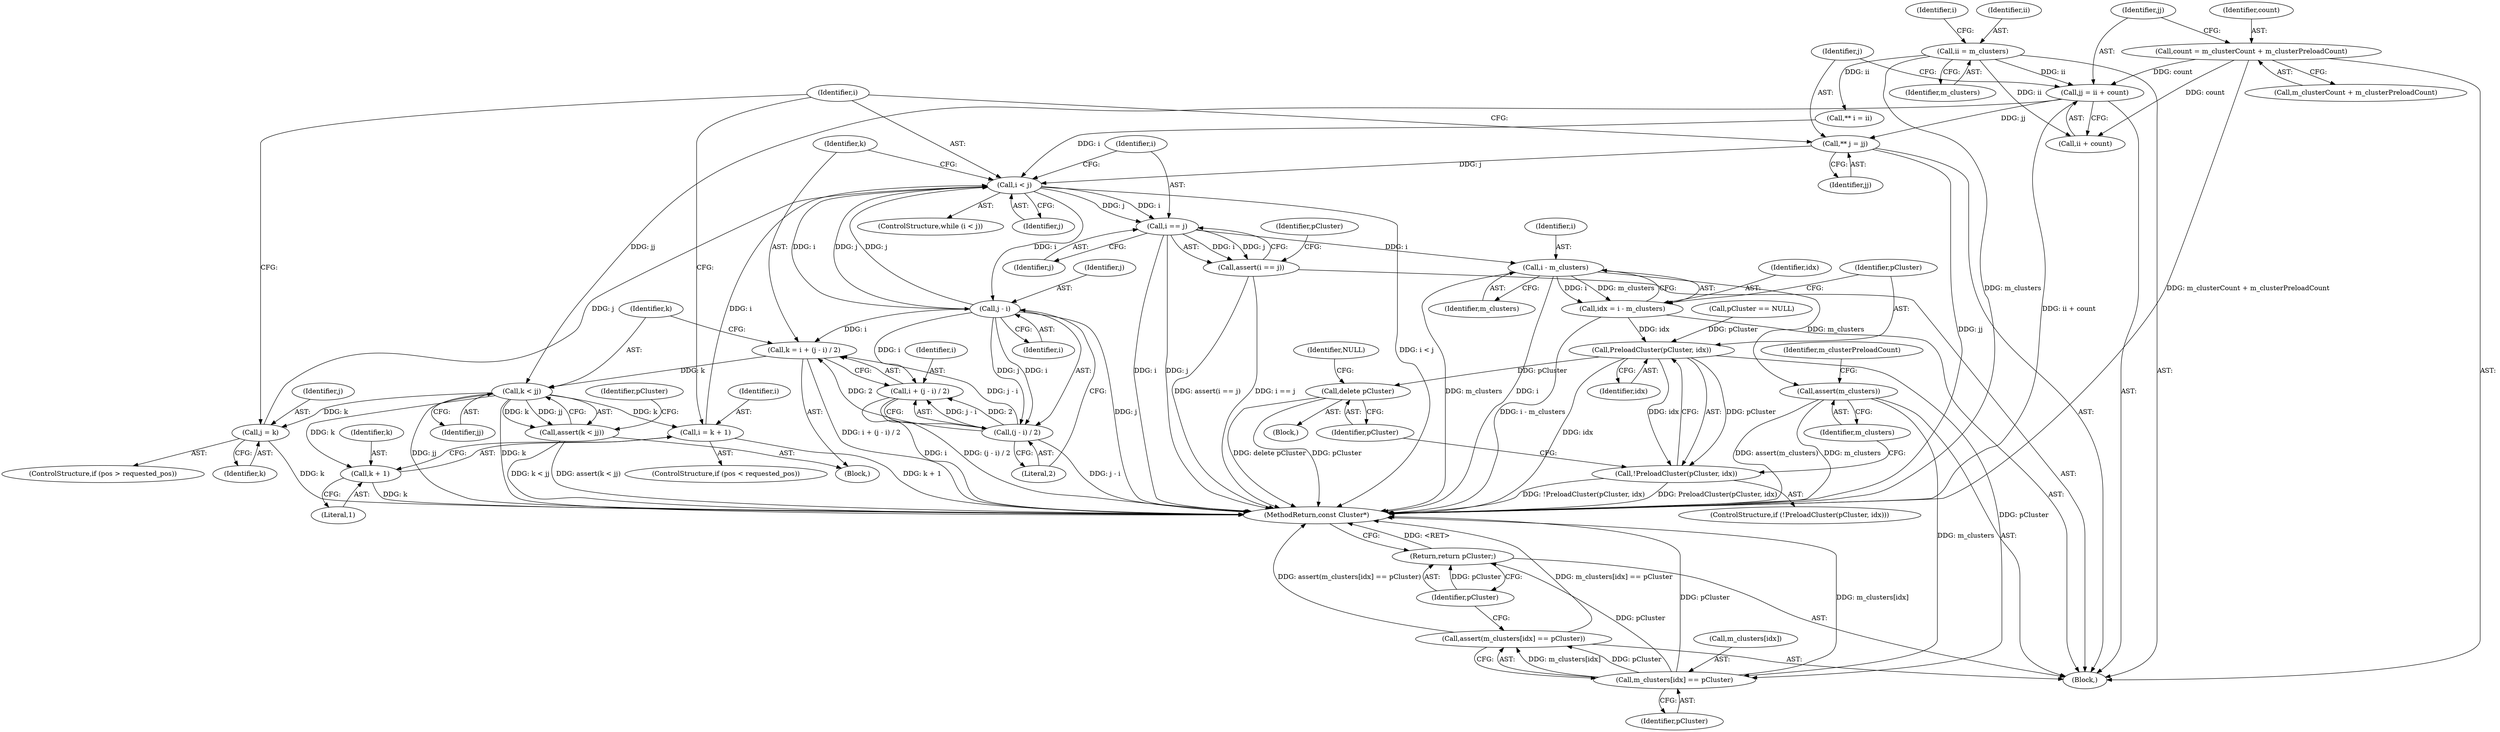 digraph "0_Android_cc274e2abe8b2a6698a5c47d8aa4bb45f1f9538d_10@integer" {
"1000122" [label="(Call,jj = ii + count)"];
"1000109" [label="(Call,ii = m_clusters)"];
"1000117" [label="(Call,count = m_clusterCount + m_clusterPreloadCount)"];
"1000128" [label="(Call,** j = jj)"];
"1000132" [label="(Call,i < j)"];
"1000141" [label="(Call,j - i)"];
"1000136" [label="(Call,k = i + (j - i) / 2)"];
"1000146" [label="(Call,k < jj)"];
"1000145" [label="(Call,assert(k < jj))"];
"1000167" [label="(Call,i = k + 1)"];
"1000169" [label="(Call,k + 1)"];
"1000177" [label="(Call,j = k)"];
"1000138" [label="(Call,i + (j - i) / 2)"];
"1000140" [label="(Call,(j - i) / 2)"];
"1000184" [label="(Call,i == j)"];
"1000183" [label="(Call,assert(i == j))"];
"1000203" [label="(Call,i - m_clusters)"];
"1000201" [label="(Call,idx = i - m_clusters)"];
"1000208" [label="(Call,PreloadCluster(pCluster, idx))"];
"1000207" [label="(Call,!PreloadCluster(pCluster, idx))"];
"1000212" [label="(Call,delete pCluster)"];
"1000223" [label="(Call,m_clusters[idx] == pCluster)"];
"1000222" [label="(Call,assert(m_clusters[idx] == pCluster))"];
"1000228" [label="(Return,return pCluster;)"];
"1000216" [label="(Call,assert(m_clusters))"];
"1000133" [label="(Identifier,i)"];
"1000140" [label="(Call,(j - i) / 2)"];
"1000110" [label="(Identifier,ii)"];
"1000129" [label="(Identifier,j)"];
"1000177" [label="(Call,j = k)"];
"1000148" [label="(Identifier,jj)"];
"1000117" [label="(Call,count = m_clusterCount + m_clusterPreloadCount)"];
"1000109" [label="(Call,ii = m_clusters)"];
"1000167" [label="(Call,i = k + 1)"];
"1000170" [label="(Identifier,k)"];
"1000102" [label="(Block,)"];
"1000128" [label="(Call,** j = jj)"];
"1000136" [label="(Call,k = i + (j - i) / 2)"];
"1000113" [label="(Call,** i = ii)"];
"1000203" [label="(Call,i - m_clusters)"];
"1000228" [label="(Return,return pCluster;)"];
"1000147" [label="(Identifier,k)"];
"1000216" [label="(Call,assert(m_clusters))"];
"1000139" [label="(Identifier,i)"];
"1000142" [label="(Identifier,j)"];
"1000223" [label="(Call,m_clusters[idx] == pCluster)"];
"1000213" [label="(Identifier,pCluster)"];
"1000211" [label="(Block,)"];
"1000138" [label="(Call,i + (j - i) / 2)"];
"1000145" [label="(Call,assert(k < jj))"];
"1000171" [label="(Literal,1)"];
"1000130" [label="(Identifier,jj)"];
"1000179" [label="(Identifier,k)"];
"1000215" [label="(Identifier,NULL)"];
"1000169" [label="(Call,k + 1)"];
"1000202" [label="(Identifier,idx)"];
"1000119" [label="(Call,m_clusterCount + m_clusterPreloadCount)"];
"1000217" [label="(Identifier,m_clusters)"];
"1000183" [label="(Call,assert(i == j))"];
"1000144" [label="(Literal,2)"];
"1000122" [label="(Call,jj = ii + count)"];
"1000230" [label="(MethodReturn,const Cluster*)"];
"1000188" [label="(Identifier,pCluster)"];
"1000204" [label="(Identifier,i)"];
"1000168" [label="(Identifier,i)"];
"1000146" [label="(Call,k < jj)"];
"1000212" [label="(Call,delete pCluster)"];
"1000224" [label="(Call,m_clusters[idx])"];
"1000114" [label="(Identifier,i)"];
"1000210" [label="(Identifier,idx)"];
"1000135" [label="(Block,)"];
"1000132" [label="(Call,i < j)"];
"1000124" [label="(Call,ii + count)"];
"1000118" [label="(Identifier,count)"];
"1000201" [label="(Call,idx = i - m_clusters)"];
"1000220" [label="(Identifier,m_clusterPreloadCount)"];
"1000163" [label="(ControlStructure,if (pos < requested_pos))"];
"1000186" [label="(Identifier,j)"];
"1000185" [label="(Identifier,i)"];
"1000173" [label="(ControlStructure,if (pos > requested_pos))"];
"1000222" [label="(Call,assert(m_clusters[idx] == pCluster))"];
"1000131" [label="(ControlStructure,while (i < j))"];
"1000209" [label="(Identifier,pCluster)"];
"1000178" [label="(Identifier,j)"];
"1000207" [label="(Call,!PreloadCluster(pCluster, idx))"];
"1000111" [label="(Identifier,m_clusters)"];
"1000150" [label="(Identifier,pCluster)"];
"1000195" [label="(Call,pCluster == NULL)"];
"1000206" [label="(ControlStructure,if (!PreloadCluster(pCluster, idx)))"];
"1000229" [label="(Identifier,pCluster)"];
"1000205" [label="(Identifier,m_clusters)"];
"1000208" [label="(Call,PreloadCluster(pCluster, idx))"];
"1000141" [label="(Call,j - i)"];
"1000123" [label="(Identifier,jj)"];
"1000227" [label="(Identifier,pCluster)"];
"1000134" [label="(Identifier,j)"];
"1000137" [label="(Identifier,k)"];
"1000143" [label="(Identifier,i)"];
"1000184" [label="(Call,i == j)"];
"1000122" -> "1000102"  [label="AST: "];
"1000122" -> "1000124"  [label="CFG: "];
"1000123" -> "1000122"  [label="AST: "];
"1000124" -> "1000122"  [label="AST: "];
"1000129" -> "1000122"  [label="CFG: "];
"1000122" -> "1000230"  [label="DDG: ii + count"];
"1000109" -> "1000122"  [label="DDG: ii"];
"1000117" -> "1000122"  [label="DDG: count"];
"1000122" -> "1000128"  [label="DDG: jj"];
"1000122" -> "1000146"  [label="DDG: jj"];
"1000109" -> "1000102"  [label="AST: "];
"1000109" -> "1000111"  [label="CFG: "];
"1000110" -> "1000109"  [label="AST: "];
"1000111" -> "1000109"  [label="AST: "];
"1000114" -> "1000109"  [label="CFG: "];
"1000109" -> "1000230"  [label="DDG: m_clusters"];
"1000109" -> "1000113"  [label="DDG: ii"];
"1000109" -> "1000124"  [label="DDG: ii"];
"1000117" -> "1000102"  [label="AST: "];
"1000117" -> "1000119"  [label="CFG: "];
"1000118" -> "1000117"  [label="AST: "];
"1000119" -> "1000117"  [label="AST: "];
"1000123" -> "1000117"  [label="CFG: "];
"1000117" -> "1000230"  [label="DDG: m_clusterCount + m_clusterPreloadCount"];
"1000117" -> "1000124"  [label="DDG: count"];
"1000128" -> "1000102"  [label="AST: "];
"1000128" -> "1000130"  [label="CFG: "];
"1000129" -> "1000128"  [label="AST: "];
"1000130" -> "1000128"  [label="AST: "];
"1000133" -> "1000128"  [label="CFG: "];
"1000128" -> "1000230"  [label="DDG: jj"];
"1000128" -> "1000132"  [label="DDG: j"];
"1000132" -> "1000131"  [label="AST: "];
"1000132" -> "1000134"  [label="CFG: "];
"1000133" -> "1000132"  [label="AST: "];
"1000134" -> "1000132"  [label="AST: "];
"1000137" -> "1000132"  [label="CFG: "];
"1000185" -> "1000132"  [label="CFG: "];
"1000132" -> "1000230"  [label="DDG: i < j"];
"1000167" -> "1000132"  [label="DDG: i"];
"1000113" -> "1000132"  [label="DDG: i"];
"1000141" -> "1000132"  [label="DDG: i"];
"1000141" -> "1000132"  [label="DDG: j"];
"1000177" -> "1000132"  [label="DDG: j"];
"1000132" -> "1000141"  [label="DDG: j"];
"1000132" -> "1000141"  [label="DDG: i"];
"1000132" -> "1000184"  [label="DDG: i"];
"1000132" -> "1000184"  [label="DDG: j"];
"1000141" -> "1000140"  [label="AST: "];
"1000141" -> "1000143"  [label="CFG: "];
"1000142" -> "1000141"  [label="AST: "];
"1000143" -> "1000141"  [label="AST: "];
"1000144" -> "1000141"  [label="CFG: "];
"1000141" -> "1000230"  [label="DDG: j"];
"1000141" -> "1000136"  [label="DDG: i"];
"1000141" -> "1000138"  [label="DDG: i"];
"1000141" -> "1000140"  [label="DDG: j"];
"1000141" -> "1000140"  [label="DDG: i"];
"1000136" -> "1000135"  [label="AST: "];
"1000136" -> "1000138"  [label="CFG: "];
"1000137" -> "1000136"  [label="AST: "];
"1000138" -> "1000136"  [label="AST: "];
"1000147" -> "1000136"  [label="CFG: "];
"1000136" -> "1000230"  [label="DDG: i + (j - i) / 2"];
"1000140" -> "1000136"  [label="DDG: j - i"];
"1000140" -> "1000136"  [label="DDG: 2"];
"1000136" -> "1000146"  [label="DDG: k"];
"1000146" -> "1000145"  [label="AST: "];
"1000146" -> "1000148"  [label="CFG: "];
"1000147" -> "1000146"  [label="AST: "];
"1000148" -> "1000146"  [label="AST: "];
"1000145" -> "1000146"  [label="CFG: "];
"1000146" -> "1000230"  [label="DDG: jj"];
"1000146" -> "1000230"  [label="DDG: k"];
"1000146" -> "1000145"  [label="DDG: k"];
"1000146" -> "1000145"  [label="DDG: jj"];
"1000146" -> "1000167"  [label="DDG: k"];
"1000146" -> "1000169"  [label="DDG: k"];
"1000146" -> "1000177"  [label="DDG: k"];
"1000145" -> "1000135"  [label="AST: "];
"1000150" -> "1000145"  [label="CFG: "];
"1000145" -> "1000230"  [label="DDG: assert(k < jj)"];
"1000145" -> "1000230"  [label="DDG: k < jj"];
"1000167" -> "1000163"  [label="AST: "];
"1000167" -> "1000169"  [label="CFG: "];
"1000168" -> "1000167"  [label="AST: "];
"1000169" -> "1000167"  [label="AST: "];
"1000133" -> "1000167"  [label="CFG: "];
"1000167" -> "1000230"  [label="DDG: k + 1"];
"1000169" -> "1000171"  [label="CFG: "];
"1000170" -> "1000169"  [label="AST: "];
"1000171" -> "1000169"  [label="AST: "];
"1000169" -> "1000230"  [label="DDG: k"];
"1000177" -> "1000173"  [label="AST: "];
"1000177" -> "1000179"  [label="CFG: "];
"1000178" -> "1000177"  [label="AST: "];
"1000179" -> "1000177"  [label="AST: "];
"1000133" -> "1000177"  [label="CFG: "];
"1000177" -> "1000230"  [label="DDG: k"];
"1000138" -> "1000140"  [label="CFG: "];
"1000139" -> "1000138"  [label="AST: "];
"1000140" -> "1000138"  [label="AST: "];
"1000138" -> "1000230"  [label="DDG: i"];
"1000138" -> "1000230"  [label="DDG: (j - i) / 2"];
"1000140" -> "1000138"  [label="DDG: j - i"];
"1000140" -> "1000138"  [label="DDG: 2"];
"1000140" -> "1000144"  [label="CFG: "];
"1000144" -> "1000140"  [label="AST: "];
"1000140" -> "1000230"  [label="DDG: j - i"];
"1000184" -> "1000183"  [label="AST: "];
"1000184" -> "1000186"  [label="CFG: "];
"1000185" -> "1000184"  [label="AST: "];
"1000186" -> "1000184"  [label="AST: "];
"1000183" -> "1000184"  [label="CFG: "];
"1000184" -> "1000230"  [label="DDG: i"];
"1000184" -> "1000230"  [label="DDG: j"];
"1000184" -> "1000183"  [label="DDG: i"];
"1000184" -> "1000183"  [label="DDG: j"];
"1000184" -> "1000203"  [label="DDG: i"];
"1000183" -> "1000102"  [label="AST: "];
"1000188" -> "1000183"  [label="CFG: "];
"1000183" -> "1000230"  [label="DDG: i == j"];
"1000183" -> "1000230"  [label="DDG: assert(i == j)"];
"1000203" -> "1000201"  [label="AST: "];
"1000203" -> "1000205"  [label="CFG: "];
"1000204" -> "1000203"  [label="AST: "];
"1000205" -> "1000203"  [label="AST: "];
"1000201" -> "1000203"  [label="CFG: "];
"1000203" -> "1000230"  [label="DDG: m_clusters"];
"1000203" -> "1000230"  [label="DDG: i"];
"1000203" -> "1000201"  [label="DDG: i"];
"1000203" -> "1000201"  [label="DDG: m_clusters"];
"1000203" -> "1000216"  [label="DDG: m_clusters"];
"1000201" -> "1000102"  [label="AST: "];
"1000202" -> "1000201"  [label="AST: "];
"1000209" -> "1000201"  [label="CFG: "];
"1000201" -> "1000230"  [label="DDG: i - m_clusters"];
"1000201" -> "1000208"  [label="DDG: idx"];
"1000208" -> "1000207"  [label="AST: "];
"1000208" -> "1000210"  [label="CFG: "];
"1000209" -> "1000208"  [label="AST: "];
"1000210" -> "1000208"  [label="AST: "];
"1000207" -> "1000208"  [label="CFG: "];
"1000208" -> "1000230"  [label="DDG: idx"];
"1000208" -> "1000207"  [label="DDG: pCluster"];
"1000208" -> "1000207"  [label="DDG: idx"];
"1000195" -> "1000208"  [label="DDG: pCluster"];
"1000208" -> "1000212"  [label="DDG: pCluster"];
"1000208" -> "1000223"  [label="DDG: pCluster"];
"1000207" -> "1000206"  [label="AST: "];
"1000213" -> "1000207"  [label="CFG: "];
"1000217" -> "1000207"  [label="CFG: "];
"1000207" -> "1000230"  [label="DDG: PreloadCluster(pCluster, idx)"];
"1000207" -> "1000230"  [label="DDG: !PreloadCluster(pCluster, idx)"];
"1000212" -> "1000211"  [label="AST: "];
"1000212" -> "1000213"  [label="CFG: "];
"1000213" -> "1000212"  [label="AST: "];
"1000215" -> "1000212"  [label="CFG: "];
"1000212" -> "1000230"  [label="DDG: delete pCluster"];
"1000212" -> "1000230"  [label="DDG: pCluster"];
"1000223" -> "1000222"  [label="AST: "];
"1000223" -> "1000227"  [label="CFG: "];
"1000224" -> "1000223"  [label="AST: "];
"1000227" -> "1000223"  [label="AST: "];
"1000222" -> "1000223"  [label="CFG: "];
"1000223" -> "1000230"  [label="DDG: pCluster"];
"1000223" -> "1000230"  [label="DDG: m_clusters[idx]"];
"1000223" -> "1000222"  [label="DDG: m_clusters[idx]"];
"1000223" -> "1000222"  [label="DDG: pCluster"];
"1000216" -> "1000223"  [label="DDG: m_clusters"];
"1000223" -> "1000228"  [label="DDG: pCluster"];
"1000222" -> "1000102"  [label="AST: "];
"1000229" -> "1000222"  [label="CFG: "];
"1000222" -> "1000230"  [label="DDG: m_clusters[idx] == pCluster"];
"1000222" -> "1000230"  [label="DDG: assert(m_clusters[idx] == pCluster)"];
"1000228" -> "1000102"  [label="AST: "];
"1000228" -> "1000229"  [label="CFG: "];
"1000229" -> "1000228"  [label="AST: "];
"1000230" -> "1000228"  [label="CFG: "];
"1000228" -> "1000230"  [label="DDG: <RET>"];
"1000229" -> "1000228"  [label="DDG: pCluster"];
"1000216" -> "1000102"  [label="AST: "];
"1000216" -> "1000217"  [label="CFG: "];
"1000217" -> "1000216"  [label="AST: "];
"1000220" -> "1000216"  [label="CFG: "];
"1000216" -> "1000230"  [label="DDG: assert(m_clusters)"];
"1000216" -> "1000230"  [label="DDG: m_clusters"];
}
